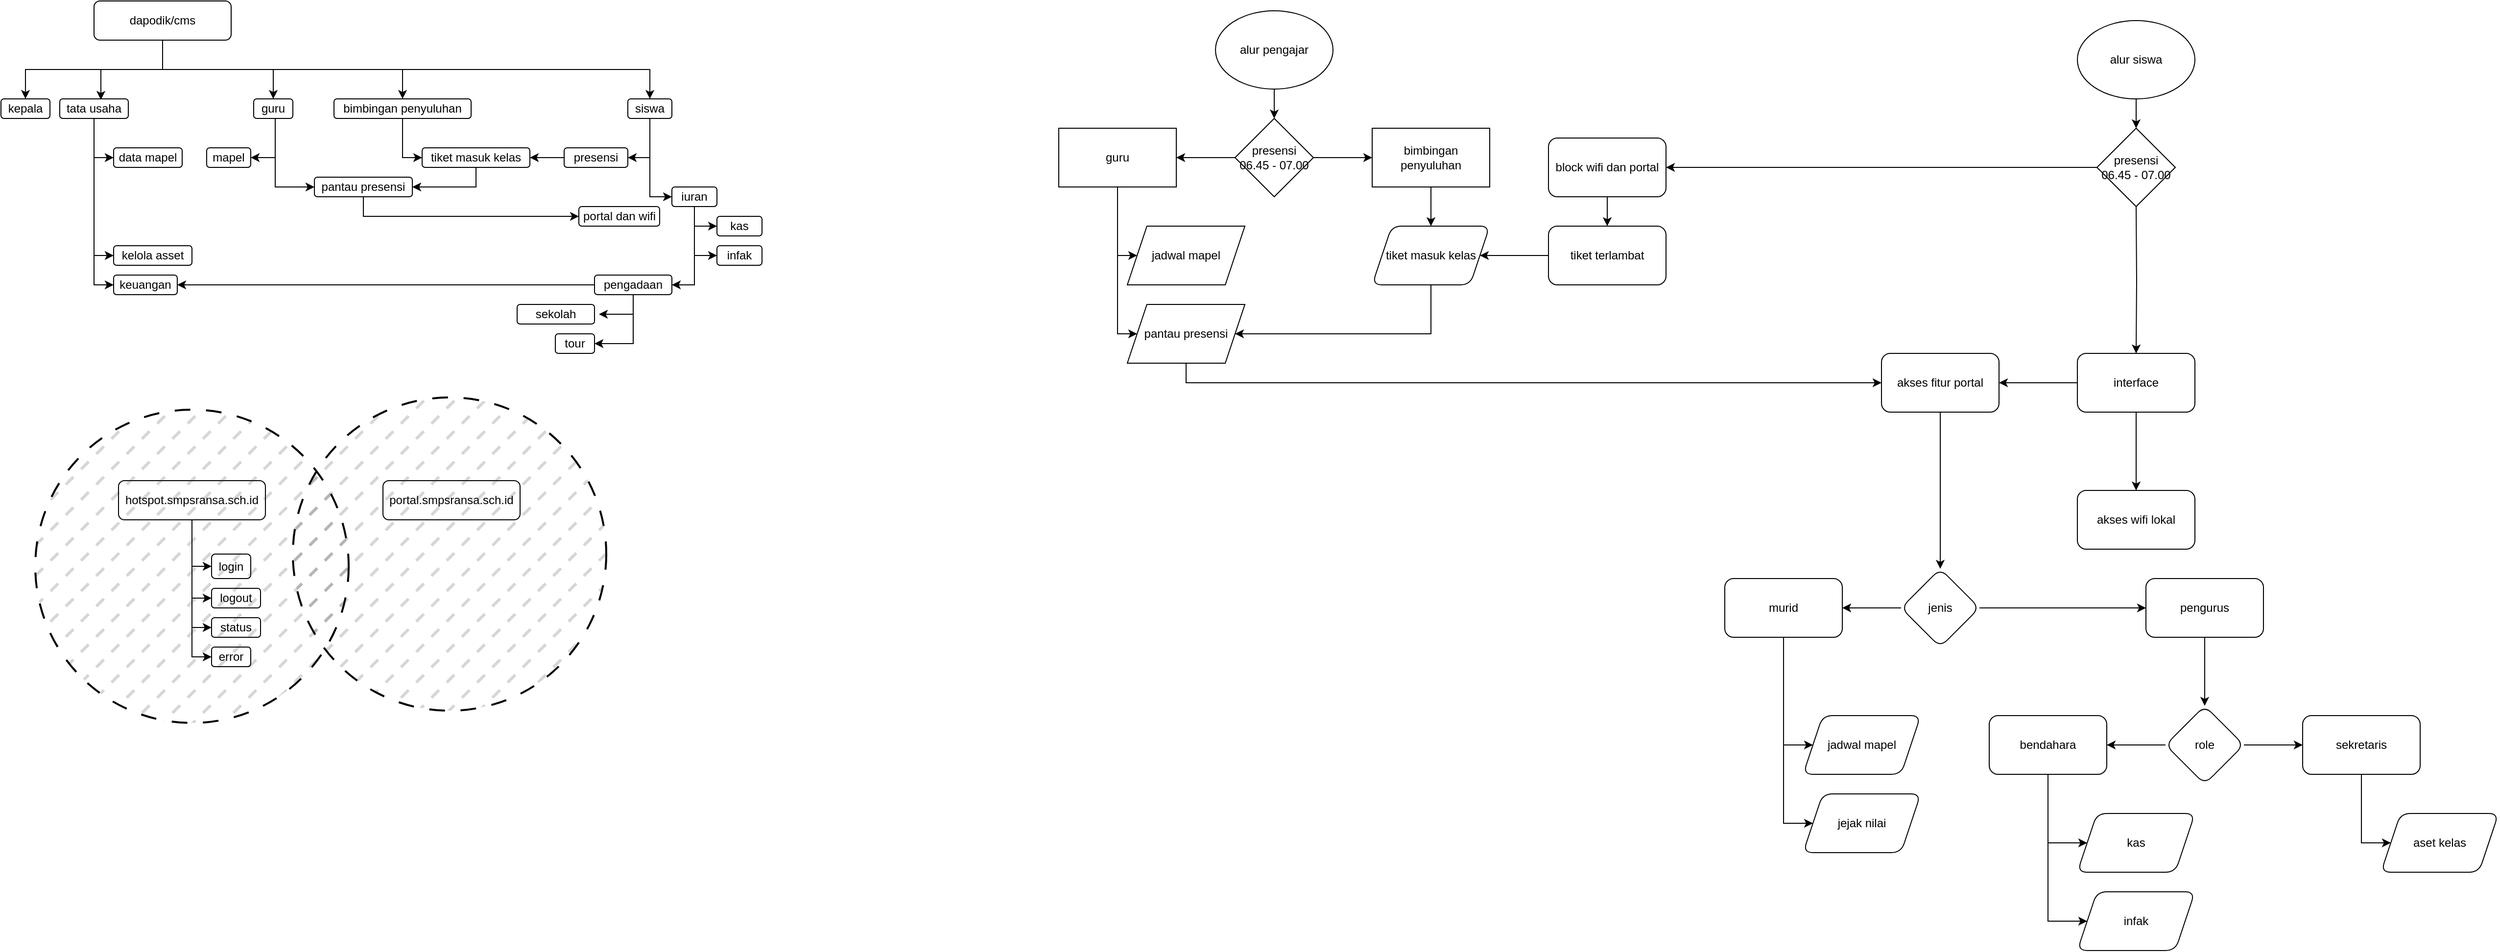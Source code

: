 <mxfile version="22.0.4" type="github">
  <diagram name="Halaman-1" id="TxN-kL1bxHS-qyeHNueX">
    <mxGraphModel dx="880" dy="504" grid="1" gridSize="10" guides="1" tooltips="1" connect="1" arrows="1" fold="1" page="1" pageScale="1" pageWidth="827" pageHeight="1169" math="0" shadow="0">
      <root>
        <mxCell id="0" />
        <mxCell id="1" parent="0" />
        <mxCell id="PeeLNKL8KS9F9H26MRFx-2" value="portal.smpsransa.sch.id" style="rounded=1;whiteSpace=wrap;html=1;" vertex="1" parent="1">
          <mxGeometry x="450" y="510" width="140" height="40" as="geometry" />
        </mxCell>
        <mxCell id="PeeLNKL8KS9F9H26MRFx-53" style="edgeStyle=orthogonalEdgeStyle;rounded=0;orthogonalLoop=1;jettySize=auto;html=1;exitX=0.5;exitY=1;exitDx=0;exitDy=0;entryX=0;entryY=0.5;entryDx=0;entryDy=0;" edge="1" parent="1" source="PeeLNKL8KS9F9H26MRFx-3" target="PeeLNKL8KS9F9H26MRFx-4">
          <mxGeometry relative="1" as="geometry" />
        </mxCell>
        <mxCell id="PeeLNKL8KS9F9H26MRFx-54" style="edgeStyle=orthogonalEdgeStyle;rounded=0;orthogonalLoop=1;jettySize=auto;html=1;exitX=0.5;exitY=1;exitDx=0;exitDy=0;entryX=0;entryY=0.5;entryDx=0;entryDy=0;" edge="1" parent="1" source="PeeLNKL8KS9F9H26MRFx-3" target="PeeLNKL8KS9F9H26MRFx-5">
          <mxGeometry relative="1" as="geometry" />
        </mxCell>
        <mxCell id="PeeLNKL8KS9F9H26MRFx-55" style="edgeStyle=orthogonalEdgeStyle;rounded=0;orthogonalLoop=1;jettySize=auto;html=1;exitX=0.5;exitY=1;exitDx=0;exitDy=0;entryX=0;entryY=0.5;entryDx=0;entryDy=0;" edge="1" parent="1" source="PeeLNKL8KS9F9H26MRFx-3" target="PeeLNKL8KS9F9H26MRFx-6">
          <mxGeometry relative="1" as="geometry" />
        </mxCell>
        <mxCell id="PeeLNKL8KS9F9H26MRFx-56" style="edgeStyle=orthogonalEdgeStyle;rounded=0;orthogonalLoop=1;jettySize=auto;html=1;exitX=0.5;exitY=1;exitDx=0;exitDy=0;entryX=0;entryY=0.5;entryDx=0;entryDy=0;" edge="1" parent="1" source="PeeLNKL8KS9F9H26MRFx-3" target="PeeLNKL8KS9F9H26MRFx-7">
          <mxGeometry relative="1" as="geometry" />
        </mxCell>
        <mxCell id="PeeLNKL8KS9F9H26MRFx-3" value="hotspot.smpsransa.sch.id" style="rounded=1;whiteSpace=wrap;html=1;" vertex="1" parent="1">
          <mxGeometry x="180" y="510" width="150" height="40" as="geometry" />
        </mxCell>
        <mxCell id="PeeLNKL8KS9F9H26MRFx-4" value="login" style="rounded=1;whiteSpace=wrap;html=1;" vertex="1" parent="1">
          <mxGeometry x="275" y="585" width="40" height="25" as="geometry" />
        </mxCell>
        <mxCell id="PeeLNKL8KS9F9H26MRFx-5" value="logout" style="rounded=1;whiteSpace=wrap;html=1;" vertex="1" parent="1">
          <mxGeometry x="275" y="620" width="50" height="20" as="geometry" />
        </mxCell>
        <mxCell id="PeeLNKL8KS9F9H26MRFx-6" value="status" style="rounded=1;whiteSpace=wrap;html=1;" vertex="1" parent="1">
          <mxGeometry x="275" y="650" width="50" height="20" as="geometry" />
        </mxCell>
        <mxCell id="PeeLNKL8KS9F9H26MRFx-7" value="error" style="rounded=1;whiteSpace=wrap;html=1;" vertex="1" parent="1">
          <mxGeometry x="275" y="680" width="40" height="20" as="geometry" />
        </mxCell>
        <mxCell id="PeeLNKL8KS9F9H26MRFx-32" style="edgeStyle=orthogonalEdgeStyle;rounded=0;orthogonalLoop=1;jettySize=auto;html=1;exitX=0.5;exitY=1;exitDx=0;exitDy=0;entryX=0.5;entryY=0;entryDx=0;entryDy=0;" edge="1" parent="1" source="PeeLNKL8KS9F9H26MRFx-8" target="PeeLNKL8KS9F9H26MRFx-10">
          <mxGeometry relative="1" as="geometry" />
        </mxCell>
        <mxCell id="PeeLNKL8KS9F9H26MRFx-36" style="edgeStyle=orthogonalEdgeStyle;rounded=0;orthogonalLoop=1;jettySize=auto;html=1;exitX=0.5;exitY=1;exitDx=0;exitDy=0;" edge="1" parent="1" source="PeeLNKL8KS9F9H26MRFx-8" target="PeeLNKL8KS9F9H26MRFx-12">
          <mxGeometry relative="1" as="geometry" />
        </mxCell>
        <mxCell id="PeeLNKL8KS9F9H26MRFx-37" style="edgeStyle=orthogonalEdgeStyle;rounded=0;orthogonalLoop=1;jettySize=auto;html=1;exitX=0.5;exitY=1;exitDx=0;exitDy=0;entryX=0.5;entryY=0;entryDx=0;entryDy=0;" edge="1" parent="1" source="PeeLNKL8KS9F9H26MRFx-8" target="PeeLNKL8KS9F9H26MRFx-13">
          <mxGeometry relative="1" as="geometry" />
        </mxCell>
        <mxCell id="PeeLNKL8KS9F9H26MRFx-38" style="edgeStyle=orthogonalEdgeStyle;rounded=0;orthogonalLoop=1;jettySize=auto;html=1;exitX=0.5;exitY=1;exitDx=0;exitDy=0;" edge="1" parent="1" source="PeeLNKL8KS9F9H26MRFx-8" target="PeeLNKL8KS9F9H26MRFx-23">
          <mxGeometry relative="1" as="geometry" />
        </mxCell>
        <mxCell id="PeeLNKL8KS9F9H26MRFx-8" value="dapodik/cms" style="rounded=1;whiteSpace=wrap;html=1;" vertex="1" parent="1">
          <mxGeometry x="155" y="20" width="140" height="40" as="geometry" />
        </mxCell>
        <mxCell id="PeeLNKL8KS9F9H26MRFx-17" value="mapel" style="rounded=1;whiteSpace=wrap;html=1;" vertex="1" parent="1">
          <mxGeometry x="270" y="170" width="45" height="20" as="geometry" />
        </mxCell>
        <mxCell id="PeeLNKL8KS9F9H26MRFx-43" style="edgeStyle=orthogonalEdgeStyle;rounded=0;orthogonalLoop=1;jettySize=auto;html=1;exitX=0.5;exitY=1;exitDx=0;exitDy=0;entryX=1;entryY=0.5;entryDx=0;entryDy=0;" edge="1" parent="1" source="PeeLNKL8KS9F9H26MRFx-23" target="PeeLNKL8KS9F9H26MRFx-25">
          <mxGeometry relative="1" as="geometry" />
        </mxCell>
        <mxCell id="PeeLNKL8KS9F9H26MRFx-45" style="edgeStyle=orthogonalEdgeStyle;rounded=0;orthogonalLoop=1;jettySize=auto;html=1;exitX=0.5;exitY=1;exitDx=0;exitDy=0;entryX=0;entryY=0.5;entryDx=0;entryDy=0;" edge="1" parent="1" source="PeeLNKL8KS9F9H26MRFx-23" target="PeeLNKL8KS9F9H26MRFx-24">
          <mxGeometry relative="1" as="geometry" />
        </mxCell>
        <mxCell id="PeeLNKL8KS9F9H26MRFx-23" value="siswa" style="rounded=1;whiteSpace=wrap;html=1;" vertex="1" parent="1">
          <mxGeometry x="700" y="120" width="45" height="20" as="geometry" />
        </mxCell>
        <mxCell id="PeeLNKL8KS9F9H26MRFx-164" style="edgeStyle=orthogonalEdgeStyle;rounded=0;orthogonalLoop=1;jettySize=auto;html=1;exitX=0.5;exitY=1;exitDx=0;exitDy=0;entryX=0;entryY=0.5;entryDx=0;entryDy=0;" edge="1" parent="1" source="PeeLNKL8KS9F9H26MRFx-24" target="PeeLNKL8KS9F9H26MRFx-150">
          <mxGeometry relative="1" as="geometry">
            <Array as="points">
              <mxPoint x="768" y="250" />
            </Array>
          </mxGeometry>
        </mxCell>
        <mxCell id="PeeLNKL8KS9F9H26MRFx-165" style="edgeStyle=orthogonalEdgeStyle;rounded=0;orthogonalLoop=1;jettySize=auto;html=1;exitX=0.5;exitY=1;exitDx=0;exitDy=0;entryX=0;entryY=0.5;entryDx=0;entryDy=0;" edge="1" parent="1" source="PeeLNKL8KS9F9H26MRFx-24" target="PeeLNKL8KS9F9H26MRFx-151">
          <mxGeometry relative="1" as="geometry" />
        </mxCell>
        <mxCell id="PeeLNKL8KS9F9H26MRFx-180" style="edgeStyle=orthogonalEdgeStyle;rounded=0;orthogonalLoop=1;jettySize=auto;html=1;exitX=0.5;exitY=1;exitDx=0;exitDy=0;entryX=1;entryY=0.5;entryDx=0;entryDy=0;" edge="1" parent="1" source="PeeLNKL8KS9F9H26MRFx-24" target="PeeLNKL8KS9F9H26MRFx-152">
          <mxGeometry relative="1" as="geometry" />
        </mxCell>
        <mxCell id="PeeLNKL8KS9F9H26MRFx-24" value="iuran" style="rounded=1;whiteSpace=wrap;html=1;" vertex="1" parent="1">
          <mxGeometry x="745" y="210" width="46" height="20" as="geometry" />
        </mxCell>
        <mxCell id="PeeLNKL8KS9F9H26MRFx-167" value="" style="edgeStyle=orthogonalEdgeStyle;rounded=0;orthogonalLoop=1;jettySize=auto;html=1;" edge="1" parent="1" source="PeeLNKL8KS9F9H26MRFx-25" target="PeeLNKL8KS9F9H26MRFx-30">
          <mxGeometry relative="1" as="geometry" />
        </mxCell>
        <mxCell id="PeeLNKL8KS9F9H26MRFx-25" value="presensi" style="rounded=1;whiteSpace=wrap;html=1;" vertex="1" parent="1">
          <mxGeometry x="635" y="170" width="65" height="20" as="geometry" />
        </mxCell>
        <mxCell id="PeeLNKL8KS9F9H26MRFx-28" value="kelola asset" style="rounded=1;whiteSpace=wrap;html=1;" vertex="1" parent="1">
          <mxGeometry x="175" y="270" width="80" height="20" as="geometry" />
        </mxCell>
        <mxCell id="PeeLNKL8KS9F9H26MRFx-29" value="data mapel" style="rounded=1;whiteSpace=wrap;html=1;" vertex="1" parent="1">
          <mxGeometry x="175" y="170" width="70" height="20" as="geometry" />
        </mxCell>
        <mxCell id="PeeLNKL8KS9F9H26MRFx-176" style="edgeStyle=orthogonalEdgeStyle;rounded=0;orthogonalLoop=1;jettySize=auto;html=1;exitX=0.5;exitY=1;exitDx=0;exitDy=0;entryX=1;entryY=0.5;entryDx=0;entryDy=0;" edge="1" parent="1" source="PeeLNKL8KS9F9H26MRFx-30" target="PeeLNKL8KS9F9H26MRFx-149">
          <mxGeometry relative="1" as="geometry" />
        </mxCell>
        <mxCell id="PeeLNKL8KS9F9H26MRFx-30" value="tiket masuk kelas" style="rounded=1;whiteSpace=wrap;html=1;" vertex="1" parent="1">
          <mxGeometry x="490" y="170" width="110" height="20" as="geometry" />
        </mxCell>
        <mxCell id="PeeLNKL8KS9F9H26MRFx-34" style="edgeStyle=orthogonalEdgeStyle;rounded=0;orthogonalLoop=1;jettySize=auto;html=1;exitX=0.5;exitY=1;exitDx=0;exitDy=0;entryX=0.6;entryY=0.05;entryDx=0;entryDy=0;entryPerimeter=0;" edge="1" parent="1" source="PeeLNKL8KS9F9H26MRFx-8" target="PeeLNKL8KS9F9H26MRFx-11">
          <mxGeometry relative="1" as="geometry" />
        </mxCell>
        <mxCell id="PeeLNKL8KS9F9H26MRFx-46" style="edgeStyle=orthogonalEdgeStyle;rounded=0;orthogonalLoop=1;jettySize=auto;html=1;exitX=0.5;exitY=1;exitDx=0;exitDy=0;entryX=1;entryY=0.5;entryDx=0;entryDy=0;" edge="1" parent="1" target="PeeLNKL8KS9F9H26MRFx-17">
          <mxGeometry relative="1" as="geometry">
            <mxPoint x="325" y="140" as="sourcePoint" />
            <Array as="points">
              <mxPoint x="340" y="140" />
              <mxPoint x="340" y="180" />
            </Array>
          </mxGeometry>
        </mxCell>
        <mxCell id="PeeLNKL8KS9F9H26MRFx-48" style="edgeStyle=orthogonalEdgeStyle;rounded=0;orthogonalLoop=1;jettySize=auto;html=1;exitX=0.5;exitY=1;exitDx=0;exitDy=0;entryX=0;entryY=0.5;entryDx=0;entryDy=0;" edge="1" parent="1" source="PeeLNKL8KS9F9H26MRFx-12" target="PeeLNKL8KS9F9H26MRFx-30">
          <mxGeometry relative="1" as="geometry" />
        </mxCell>
        <mxCell id="PeeLNKL8KS9F9H26MRFx-50" style="edgeStyle=orthogonalEdgeStyle;rounded=0;orthogonalLoop=1;jettySize=auto;html=1;exitX=0.5;exitY=1;exitDx=0;exitDy=0;entryX=0;entryY=0.5;entryDx=0;entryDy=0;" edge="1" parent="1" source="PeeLNKL8KS9F9H26MRFx-11" target="PeeLNKL8KS9F9H26MRFx-28">
          <mxGeometry relative="1" as="geometry" />
        </mxCell>
        <mxCell id="PeeLNKL8KS9F9H26MRFx-51" style="edgeStyle=orthogonalEdgeStyle;rounded=0;orthogonalLoop=1;jettySize=auto;html=1;exitX=0.5;exitY=1;exitDx=0;exitDy=0;entryX=0;entryY=0.5;entryDx=0;entryDy=0;" edge="1" parent="1" source="PeeLNKL8KS9F9H26MRFx-11" target="PeeLNKL8KS9F9H26MRFx-29">
          <mxGeometry relative="1" as="geometry" />
        </mxCell>
        <mxCell id="PeeLNKL8KS9F9H26MRFx-57" value="" style="ellipse;whiteSpace=wrap;html=1;fillStyle=dashed;fillColor=#333333;strokeColor=default;dashed=1;dashPattern=8 8;gradientColor=none;shadow=0;strokeWidth=2;fillOpacity=20;" vertex="1" parent="1">
          <mxGeometry x="95" y="437.5" width="320" height="320" as="geometry" />
        </mxCell>
        <mxCell id="PeeLNKL8KS9F9H26MRFx-58" value="" style="ellipse;whiteSpace=wrap;html=1;fillStyle=dashed;fillColor=#333333;strokeColor=default;dashed=1;dashPattern=8 8;gradientColor=none;shadow=0;strokeWidth=2;fillOpacity=20;" vertex="1" parent="1">
          <mxGeometry x="358" y="425" width="320" height="320" as="geometry" />
        </mxCell>
        <mxCell id="PeeLNKL8KS9F9H26MRFx-91" value="" style="edgeStyle=orthogonalEdgeStyle;rounded=0;orthogonalLoop=1;jettySize=auto;html=1;" edge="1" parent="1" source="PeeLNKL8KS9F9H26MRFx-60" target="PeeLNKL8KS9F9H26MRFx-90">
          <mxGeometry relative="1" as="geometry" />
        </mxCell>
        <mxCell id="PeeLNKL8KS9F9H26MRFx-60" value="alur siswa" style="ellipse;whiteSpace=wrap;html=1;" vertex="1" parent="1">
          <mxGeometry x="2180" y="40" width="120" height="80" as="geometry" />
        </mxCell>
        <mxCell id="PeeLNKL8KS9F9H26MRFx-69" style="edgeStyle=orthogonalEdgeStyle;rounded=0;orthogonalLoop=1;jettySize=auto;html=1;exitX=0;exitY=0.5;exitDx=0;exitDy=0;entryX=1;entryY=0.5;entryDx=0;entryDy=0;" edge="1" parent="1" source="PeeLNKL8KS9F9H26MRFx-90" target="PeeLNKL8KS9F9H26MRFx-65">
          <mxGeometry relative="1" as="geometry">
            <mxPoint x="1870" y="190" as="sourcePoint" />
            <mxPoint x="1830" y="190" as="targetPoint" />
          </mxGeometry>
        </mxCell>
        <mxCell id="PeeLNKL8KS9F9H26MRFx-71" value="" style="edgeStyle=orthogonalEdgeStyle;rounded=0;orthogonalLoop=1;jettySize=auto;html=1;exitX=0.5;exitY=1;exitDx=0;exitDy=0;" edge="1" parent="1" target="PeeLNKL8KS9F9H26MRFx-70">
          <mxGeometry relative="1" as="geometry">
            <mxPoint x="2240" y="230" as="sourcePoint" />
          </mxGeometry>
        </mxCell>
        <mxCell id="PeeLNKL8KS9F9H26MRFx-68" value="" style="edgeStyle=orthogonalEdgeStyle;rounded=0;orthogonalLoop=1;jettySize=auto;html=1;" edge="1" parent="1" source="PeeLNKL8KS9F9H26MRFx-65" target="PeeLNKL8KS9F9H26MRFx-67">
          <mxGeometry relative="1" as="geometry" />
        </mxCell>
        <mxCell id="PeeLNKL8KS9F9H26MRFx-65" value="block wifi dan portal" style="whiteSpace=wrap;html=1;rounded=1;" vertex="1" parent="1">
          <mxGeometry x="1640" y="160" width="120" height="60" as="geometry" />
        </mxCell>
        <mxCell id="PeeLNKL8KS9F9H26MRFx-138" style="edgeStyle=orthogonalEdgeStyle;rounded=0;orthogonalLoop=1;jettySize=auto;html=1;exitX=0;exitY=0.5;exitDx=0;exitDy=0;entryX=1;entryY=0.5;entryDx=0;entryDy=0;" edge="1" parent="1" source="PeeLNKL8KS9F9H26MRFx-67" target="PeeLNKL8KS9F9H26MRFx-86">
          <mxGeometry relative="1" as="geometry" />
        </mxCell>
        <mxCell id="PeeLNKL8KS9F9H26MRFx-67" value="tiket terlambat" style="whiteSpace=wrap;html=1;rounded=1;" vertex="1" parent="1">
          <mxGeometry x="1640" y="250" width="120" height="60" as="geometry" />
        </mxCell>
        <mxCell id="PeeLNKL8KS9F9H26MRFx-73" value="" style="edgeStyle=orthogonalEdgeStyle;rounded=0;orthogonalLoop=1;jettySize=auto;html=1;" edge="1" parent="1" source="PeeLNKL8KS9F9H26MRFx-70" target="PeeLNKL8KS9F9H26MRFx-72">
          <mxGeometry relative="1" as="geometry" />
        </mxCell>
        <mxCell id="PeeLNKL8KS9F9H26MRFx-139" value="" style="edgeStyle=orthogonalEdgeStyle;rounded=0;orthogonalLoop=1;jettySize=auto;html=1;" edge="1" parent="1" source="PeeLNKL8KS9F9H26MRFx-70" target="PeeLNKL8KS9F9H26MRFx-74">
          <mxGeometry relative="1" as="geometry" />
        </mxCell>
        <mxCell id="PeeLNKL8KS9F9H26MRFx-70" value="interface" style="whiteSpace=wrap;html=1;rounded=1;" vertex="1" parent="1">
          <mxGeometry x="2180" y="380" width="120" height="60" as="geometry" />
        </mxCell>
        <mxCell id="PeeLNKL8KS9F9H26MRFx-72" value="akses wifi lokal" style="whiteSpace=wrap;html=1;rounded=1;" vertex="1" parent="1">
          <mxGeometry x="2180" y="520" width="120" height="60" as="geometry" />
        </mxCell>
        <mxCell id="PeeLNKL8KS9F9H26MRFx-99" value="" style="edgeStyle=orthogonalEdgeStyle;rounded=0;orthogonalLoop=1;jettySize=auto;html=1;" edge="1" parent="1" source="PeeLNKL8KS9F9H26MRFx-74" target="PeeLNKL8KS9F9H26MRFx-98">
          <mxGeometry relative="1" as="geometry" />
        </mxCell>
        <mxCell id="PeeLNKL8KS9F9H26MRFx-74" value="akses fitur portal" style="whiteSpace=wrap;html=1;rounded=1;" vertex="1" parent="1">
          <mxGeometry x="1980" y="380" width="120" height="60" as="geometry" />
        </mxCell>
        <mxCell id="PeeLNKL8KS9F9H26MRFx-79" style="edgeStyle=orthogonalEdgeStyle;rounded=0;orthogonalLoop=1;jettySize=auto;html=1;exitX=0.5;exitY=1;exitDx=0;exitDy=0;entryX=0.5;entryY=0;entryDx=0;entryDy=0;" edge="1" parent="1" source="PeeLNKL8KS9F9H26MRFx-77" target="PeeLNKL8KS9F9H26MRFx-78">
          <mxGeometry relative="1" as="geometry" />
        </mxCell>
        <mxCell id="PeeLNKL8KS9F9H26MRFx-77" value="alur pengajar" style="ellipse;whiteSpace=wrap;html=1;" vertex="1" parent="1">
          <mxGeometry x="1300" y="30" width="120" height="80" as="geometry" />
        </mxCell>
        <mxCell id="PeeLNKL8KS9F9H26MRFx-81" value="" style="edgeStyle=orthogonalEdgeStyle;rounded=0;orthogonalLoop=1;jettySize=auto;html=1;" edge="1" parent="1" source="PeeLNKL8KS9F9H26MRFx-78" target="PeeLNKL8KS9F9H26MRFx-80">
          <mxGeometry relative="1" as="geometry" />
        </mxCell>
        <mxCell id="PeeLNKL8KS9F9H26MRFx-83" value="" style="edgeStyle=orthogonalEdgeStyle;rounded=0;orthogonalLoop=1;jettySize=auto;html=1;" edge="1" parent="1" source="PeeLNKL8KS9F9H26MRFx-78" target="PeeLNKL8KS9F9H26MRFx-82">
          <mxGeometry relative="1" as="geometry" />
        </mxCell>
        <mxCell id="PeeLNKL8KS9F9H26MRFx-78" value="presensi 06.45 - 07.00" style="rhombus;whiteSpace=wrap;html=1;" vertex="1" parent="1">
          <mxGeometry x="1320" y="140" width="80" height="80" as="geometry" />
        </mxCell>
        <mxCell id="PeeLNKL8KS9F9H26MRFx-143" value="" style="edgeStyle=orthogonalEdgeStyle;rounded=0;orthogonalLoop=1;jettySize=auto;html=1;entryX=0;entryY=0.5;entryDx=0;entryDy=0;" edge="1" parent="1" source="PeeLNKL8KS9F9H26MRFx-80" target="PeeLNKL8KS9F9H26MRFx-142">
          <mxGeometry relative="1" as="geometry">
            <Array as="points">
              <mxPoint x="1200" y="280" />
            </Array>
          </mxGeometry>
        </mxCell>
        <mxCell id="PeeLNKL8KS9F9H26MRFx-145" style="edgeStyle=orthogonalEdgeStyle;rounded=0;orthogonalLoop=1;jettySize=auto;html=1;exitX=0.5;exitY=1;exitDx=0;exitDy=0;entryX=0;entryY=0.5;entryDx=0;entryDy=0;" edge="1" parent="1" source="PeeLNKL8KS9F9H26MRFx-80" target="PeeLNKL8KS9F9H26MRFx-144">
          <mxGeometry relative="1" as="geometry">
            <Array as="points">
              <mxPoint x="1200" y="360" />
            </Array>
          </mxGeometry>
        </mxCell>
        <mxCell id="PeeLNKL8KS9F9H26MRFx-80" value="guru" style="whiteSpace=wrap;html=1;" vertex="1" parent="1">
          <mxGeometry x="1140" y="150" width="120" height="60" as="geometry" />
        </mxCell>
        <mxCell id="PeeLNKL8KS9F9H26MRFx-87" value="" style="edgeStyle=orthogonalEdgeStyle;rounded=0;orthogonalLoop=1;jettySize=auto;html=1;" edge="1" parent="1" source="PeeLNKL8KS9F9H26MRFx-82" target="PeeLNKL8KS9F9H26MRFx-86">
          <mxGeometry relative="1" as="geometry" />
        </mxCell>
        <mxCell id="PeeLNKL8KS9F9H26MRFx-82" value="bimbingan penyuluhan" style="whiteSpace=wrap;html=1;" vertex="1" parent="1">
          <mxGeometry x="1460" y="150" width="120" height="60" as="geometry" />
        </mxCell>
        <mxCell id="PeeLNKL8KS9F9H26MRFx-147" style="edgeStyle=orthogonalEdgeStyle;rounded=0;orthogonalLoop=1;jettySize=auto;html=1;exitX=0.5;exitY=1;exitDx=0;exitDy=0;entryX=1;entryY=0.5;entryDx=0;entryDy=0;" edge="1" parent="1" source="PeeLNKL8KS9F9H26MRFx-86" target="PeeLNKL8KS9F9H26MRFx-144">
          <mxGeometry relative="1" as="geometry">
            <Array as="points">
              <mxPoint x="1520" y="360" />
            </Array>
          </mxGeometry>
        </mxCell>
        <mxCell id="PeeLNKL8KS9F9H26MRFx-86" value="tiket masuk kelas" style="shape=parallelogram;perimeter=parallelogramPerimeter;whiteSpace=wrap;html=1;fixedSize=1;rounded=1;" vertex="1" parent="1">
          <mxGeometry x="1460" y="250" width="120" height="60" as="geometry" />
        </mxCell>
        <mxCell id="PeeLNKL8KS9F9H26MRFx-90" value="presensi 06.45 - 07.00" style="rhombus;whiteSpace=wrap;html=1;" vertex="1" parent="1">
          <mxGeometry x="2200" y="150" width="80" height="80" as="geometry" />
        </mxCell>
        <mxCell id="PeeLNKL8KS9F9H26MRFx-103" value="" style="edgeStyle=orthogonalEdgeStyle;rounded=0;orthogonalLoop=1;jettySize=auto;html=1;" edge="1" parent="1" source="PeeLNKL8KS9F9H26MRFx-98" target="PeeLNKL8KS9F9H26MRFx-102">
          <mxGeometry relative="1" as="geometry" />
        </mxCell>
        <mxCell id="PeeLNKL8KS9F9H26MRFx-106" value="" style="edgeStyle=orthogonalEdgeStyle;rounded=0;orthogonalLoop=1;jettySize=auto;html=1;" edge="1" parent="1" source="PeeLNKL8KS9F9H26MRFx-98" target="PeeLNKL8KS9F9H26MRFx-105">
          <mxGeometry relative="1" as="geometry" />
        </mxCell>
        <mxCell id="PeeLNKL8KS9F9H26MRFx-98" value="jenis" style="rhombus;whiteSpace=wrap;html=1;rounded=1;" vertex="1" parent="1">
          <mxGeometry x="2000" y="600" width="80" height="80" as="geometry" />
        </mxCell>
        <mxCell id="PeeLNKL8KS9F9H26MRFx-108" value="" style="edgeStyle=orthogonalEdgeStyle;rounded=0;orthogonalLoop=1;jettySize=auto;html=1;" edge="1" parent="1" source="PeeLNKL8KS9F9H26MRFx-102" target="PeeLNKL8KS9F9H26MRFx-107">
          <mxGeometry relative="1" as="geometry" />
        </mxCell>
        <mxCell id="PeeLNKL8KS9F9H26MRFx-102" value="pengurus" style="whiteSpace=wrap;html=1;rounded=1;" vertex="1" parent="1">
          <mxGeometry x="2250" y="610" width="120" height="60" as="geometry" />
        </mxCell>
        <mxCell id="PeeLNKL8KS9F9H26MRFx-130" value="" style="edgeStyle=orthogonalEdgeStyle;rounded=0;orthogonalLoop=1;jettySize=auto;html=1;entryX=0;entryY=0.5;entryDx=0;entryDy=0;" edge="1" parent="1" source="PeeLNKL8KS9F9H26MRFx-105" target="PeeLNKL8KS9F9H26MRFx-129">
          <mxGeometry relative="1" as="geometry">
            <Array as="points">
              <mxPoint x="1880" y="780" />
            </Array>
          </mxGeometry>
        </mxCell>
        <mxCell id="PeeLNKL8KS9F9H26MRFx-133" style="edgeStyle=orthogonalEdgeStyle;rounded=0;orthogonalLoop=1;jettySize=auto;html=1;exitX=0.5;exitY=1;exitDx=0;exitDy=0;entryX=0;entryY=0.5;entryDx=0;entryDy=0;" edge="1" parent="1" source="PeeLNKL8KS9F9H26MRFx-105" target="PeeLNKL8KS9F9H26MRFx-132">
          <mxGeometry relative="1" as="geometry">
            <Array as="points">
              <mxPoint x="1880" y="860" />
            </Array>
          </mxGeometry>
        </mxCell>
        <mxCell id="PeeLNKL8KS9F9H26MRFx-105" value="murid" style="whiteSpace=wrap;html=1;rounded=1;" vertex="1" parent="1">
          <mxGeometry x="1820" y="610" width="120" height="60" as="geometry" />
        </mxCell>
        <mxCell id="PeeLNKL8KS9F9H26MRFx-110" value="" style="edgeStyle=orthogonalEdgeStyle;rounded=0;orthogonalLoop=1;jettySize=auto;html=1;" edge="1" parent="1" source="PeeLNKL8KS9F9H26MRFx-107" target="PeeLNKL8KS9F9H26MRFx-109">
          <mxGeometry relative="1" as="geometry" />
        </mxCell>
        <mxCell id="PeeLNKL8KS9F9H26MRFx-112" value="" style="edgeStyle=orthogonalEdgeStyle;rounded=0;orthogonalLoop=1;jettySize=auto;html=1;" edge="1" parent="1" source="PeeLNKL8KS9F9H26MRFx-107" target="PeeLNKL8KS9F9H26MRFx-111">
          <mxGeometry relative="1" as="geometry" />
        </mxCell>
        <mxCell id="PeeLNKL8KS9F9H26MRFx-107" value="role" style="rhombus;whiteSpace=wrap;html=1;rounded=1;" vertex="1" parent="1">
          <mxGeometry x="2270" y="740" width="80" height="80" as="geometry" />
        </mxCell>
        <mxCell id="PeeLNKL8KS9F9H26MRFx-124" style="edgeStyle=orthogonalEdgeStyle;rounded=0;orthogonalLoop=1;jettySize=auto;html=1;exitX=0.5;exitY=1;exitDx=0;exitDy=0;entryX=0;entryY=0.5;entryDx=0;entryDy=0;" edge="1" parent="1" source="PeeLNKL8KS9F9H26MRFx-109" target="PeeLNKL8KS9F9H26MRFx-121">
          <mxGeometry relative="1" as="geometry">
            <Array as="points">
              <mxPoint x="2150" y="880" />
            </Array>
          </mxGeometry>
        </mxCell>
        <mxCell id="PeeLNKL8KS9F9H26MRFx-125" style="edgeStyle=orthogonalEdgeStyle;rounded=0;orthogonalLoop=1;jettySize=auto;html=1;exitX=0.5;exitY=1;exitDx=0;exitDy=0;entryX=0;entryY=0.5;entryDx=0;entryDy=0;" edge="1" parent="1" source="PeeLNKL8KS9F9H26MRFx-109" target="PeeLNKL8KS9F9H26MRFx-123">
          <mxGeometry relative="1" as="geometry">
            <Array as="points">
              <mxPoint x="2150" y="960" />
            </Array>
          </mxGeometry>
        </mxCell>
        <mxCell id="PeeLNKL8KS9F9H26MRFx-109" value="bendahara" style="whiteSpace=wrap;html=1;rounded=1;" vertex="1" parent="1">
          <mxGeometry x="2090" y="750" width="120" height="60" as="geometry" />
        </mxCell>
        <mxCell id="PeeLNKL8KS9F9H26MRFx-128" value="" style="edgeStyle=orthogonalEdgeStyle;rounded=0;orthogonalLoop=1;jettySize=auto;html=1;" edge="1" parent="1" source="PeeLNKL8KS9F9H26MRFx-111" target="PeeLNKL8KS9F9H26MRFx-127">
          <mxGeometry relative="1" as="geometry">
            <Array as="points">
              <mxPoint x="2470" y="880" />
            </Array>
          </mxGeometry>
        </mxCell>
        <mxCell id="PeeLNKL8KS9F9H26MRFx-111" value="sekretaris" style="whiteSpace=wrap;html=1;rounded=1;" vertex="1" parent="1">
          <mxGeometry x="2410" y="750" width="120" height="60" as="geometry" />
        </mxCell>
        <mxCell id="PeeLNKL8KS9F9H26MRFx-121" value="kas" style="shape=parallelogram;perimeter=parallelogramPerimeter;whiteSpace=wrap;html=1;fixedSize=1;rounded=1;" vertex="1" parent="1">
          <mxGeometry x="2180" y="850" width="120" height="60" as="geometry" />
        </mxCell>
        <mxCell id="PeeLNKL8KS9F9H26MRFx-123" value="infak" style="shape=parallelogram;perimeter=parallelogramPerimeter;whiteSpace=wrap;html=1;fixedSize=1;rounded=1;" vertex="1" parent="1">
          <mxGeometry x="2180" y="930" width="120" height="60" as="geometry" />
        </mxCell>
        <mxCell id="PeeLNKL8KS9F9H26MRFx-127" value="aset kelas" style="shape=parallelogram;perimeter=parallelogramPerimeter;whiteSpace=wrap;html=1;fixedSize=1;rounded=1;" vertex="1" parent="1">
          <mxGeometry x="2490" y="850" width="120" height="60" as="geometry" />
        </mxCell>
        <mxCell id="PeeLNKL8KS9F9H26MRFx-129" value="jadwal mapel" style="shape=parallelogram;perimeter=parallelogramPerimeter;whiteSpace=wrap;html=1;fixedSize=1;rounded=1;" vertex="1" parent="1">
          <mxGeometry x="1900" y="750" width="120" height="60" as="geometry" />
        </mxCell>
        <mxCell id="PeeLNKL8KS9F9H26MRFx-132" value="jejak nilai" style="shape=parallelogram;perimeter=parallelogramPerimeter;whiteSpace=wrap;html=1;fixedSize=1;rounded=1;" vertex="1" parent="1">
          <mxGeometry x="1900" y="830" width="120" height="60" as="geometry" />
        </mxCell>
        <mxCell id="PeeLNKL8KS9F9H26MRFx-142" value="jadwal mapel" style="shape=parallelogram;perimeter=parallelogramPerimeter;whiteSpace=wrap;html=1;fixedSize=1;" vertex="1" parent="1">
          <mxGeometry x="1210" y="250" width="120" height="60" as="geometry" />
        </mxCell>
        <mxCell id="PeeLNKL8KS9F9H26MRFx-148" style="edgeStyle=orthogonalEdgeStyle;rounded=0;orthogonalLoop=1;jettySize=auto;html=1;exitX=0.5;exitY=1;exitDx=0;exitDy=0;entryX=0;entryY=0.5;entryDx=0;entryDy=0;" edge="1" parent="1" source="PeeLNKL8KS9F9H26MRFx-144" target="PeeLNKL8KS9F9H26MRFx-74">
          <mxGeometry relative="1" as="geometry">
            <Array as="points">
              <mxPoint x="1270" y="410" />
            </Array>
          </mxGeometry>
        </mxCell>
        <mxCell id="PeeLNKL8KS9F9H26MRFx-144" value="pantau presensi" style="shape=parallelogram;perimeter=parallelogramPerimeter;whiteSpace=wrap;html=1;fixedSize=1;" vertex="1" parent="1">
          <mxGeometry x="1210" y="330" width="120" height="60" as="geometry" />
        </mxCell>
        <mxCell id="PeeLNKL8KS9F9H26MRFx-177" style="edgeStyle=orthogonalEdgeStyle;rounded=0;orthogonalLoop=1;jettySize=auto;html=1;exitX=0.5;exitY=1;exitDx=0;exitDy=0;entryX=0;entryY=0.5;entryDx=0;entryDy=0;" edge="1" parent="1" source="PeeLNKL8KS9F9H26MRFx-149" target="PeeLNKL8KS9F9H26MRFx-169">
          <mxGeometry relative="1" as="geometry" />
        </mxCell>
        <mxCell id="PeeLNKL8KS9F9H26MRFx-149" value="pantau presensi" style="rounded=1;whiteSpace=wrap;html=1;" vertex="1" parent="1">
          <mxGeometry x="380" y="200" width="100" height="20" as="geometry" />
        </mxCell>
        <mxCell id="PeeLNKL8KS9F9H26MRFx-150" value="kas" style="rounded=1;whiteSpace=wrap;html=1;" vertex="1" parent="1">
          <mxGeometry x="791" y="240" width="46" height="20" as="geometry" />
        </mxCell>
        <mxCell id="PeeLNKL8KS9F9H26MRFx-151" value="infak" style="rounded=1;whiteSpace=wrap;html=1;" vertex="1" parent="1">
          <mxGeometry x="791" y="270" width="46" height="20" as="geometry" />
        </mxCell>
        <mxCell id="PeeLNKL8KS9F9H26MRFx-160" style="edgeStyle=orthogonalEdgeStyle;rounded=0;orthogonalLoop=1;jettySize=auto;html=1;exitX=0;exitY=0.5;exitDx=0;exitDy=0;entryX=1;entryY=0.5;entryDx=0;entryDy=0;" edge="1" parent="1" source="PeeLNKL8KS9F9H26MRFx-152" target="PeeLNKL8KS9F9H26MRFx-157">
          <mxGeometry relative="1" as="geometry" />
        </mxCell>
        <mxCell id="PeeLNKL8KS9F9H26MRFx-181" style="edgeStyle=orthogonalEdgeStyle;rounded=0;orthogonalLoop=1;jettySize=auto;html=1;exitX=0.5;exitY=1;exitDx=0;exitDy=0;" edge="1" parent="1" source="PeeLNKL8KS9F9H26MRFx-152">
          <mxGeometry relative="1" as="geometry">
            <mxPoint x="670" y="340" as="targetPoint" />
          </mxGeometry>
        </mxCell>
        <mxCell id="PeeLNKL8KS9F9H26MRFx-182" style="edgeStyle=orthogonalEdgeStyle;rounded=0;orthogonalLoop=1;jettySize=auto;html=1;exitX=0.5;exitY=1;exitDx=0;exitDy=0;entryX=1;entryY=0.5;entryDx=0;entryDy=0;" edge="1" parent="1" source="PeeLNKL8KS9F9H26MRFx-152" target="PeeLNKL8KS9F9H26MRFx-156">
          <mxGeometry relative="1" as="geometry" />
        </mxCell>
        <mxCell id="PeeLNKL8KS9F9H26MRFx-152" value="pengadaan" style="rounded=1;whiteSpace=wrap;html=1;" vertex="1" parent="1">
          <mxGeometry x="666" y="300" width="79" height="20" as="geometry" />
        </mxCell>
        <mxCell id="PeeLNKL8KS9F9H26MRFx-155" value="sekolah" style="rounded=1;whiteSpace=wrap;html=1;" vertex="1" parent="1">
          <mxGeometry x="587" y="330" width="79" height="20" as="geometry" />
        </mxCell>
        <mxCell id="PeeLNKL8KS9F9H26MRFx-156" value="tour" style="rounded=1;whiteSpace=wrap;html=1;" vertex="1" parent="1">
          <mxGeometry x="626" y="360" width="40" height="20" as="geometry" />
        </mxCell>
        <mxCell id="PeeLNKL8KS9F9H26MRFx-157" value="keuangan" style="rounded=1;whiteSpace=wrap;html=1;" vertex="1" parent="1">
          <mxGeometry x="175" y="300" width="65" height="20" as="geometry" />
        </mxCell>
        <mxCell id="PeeLNKL8KS9F9H26MRFx-158" style="edgeStyle=orthogonalEdgeStyle;rounded=0;orthogonalLoop=1;jettySize=auto;html=1;exitX=0.5;exitY=1;exitDx=0;exitDy=0;entryX=0;entryY=0.5;entryDx=0;entryDy=0;" edge="1" parent="1" source="PeeLNKL8KS9F9H26MRFx-11" target="PeeLNKL8KS9F9H26MRFx-157">
          <mxGeometry relative="1" as="geometry" />
        </mxCell>
        <mxCell id="PeeLNKL8KS9F9H26MRFx-166" style="edgeStyle=orthogonalEdgeStyle;rounded=0;orthogonalLoop=1;jettySize=auto;html=1;exitX=0.5;exitY=1;exitDx=0;exitDy=0;entryX=0;entryY=0.5;entryDx=0;entryDy=0;" edge="1" parent="1" target="PeeLNKL8KS9F9H26MRFx-149">
          <mxGeometry relative="1" as="geometry">
            <mxPoint x="325" y="140" as="sourcePoint" />
            <Array as="points">
              <mxPoint x="340" y="140" />
              <mxPoint x="340" y="210" />
            </Array>
          </mxGeometry>
        </mxCell>
        <mxCell id="PeeLNKL8KS9F9H26MRFx-10" value="kepala" style="rounded=1;whiteSpace=wrap;html=1;container=0;" vertex="1" parent="1">
          <mxGeometry x="60" y="120" width="50" height="20" as="geometry" />
        </mxCell>
        <mxCell id="PeeLNKL8KS9F9H26MRFx-11" value="tata usaha" style="rounded=1;whiteSpace=wrap;html=1;container=0;" vertex="1" parent="1">
          <mxGeometry x="120" y="120" width="70" height="20" as="geometry" />
        </mxCell>
        <mxCell id="PeeLNKL8KS9F9H26MRFx-12" value="bimbingan penyuluhan" style="rounded=1;whiteSpace=wrap;html=1;container=0;" vertex="1" parent="1">
          <mxGeometry x="400" y="120" width="140" height="20" as="geometry" />
        </mxCell>
        <mxCell id="PeeLNKL8KS9F9H26MRFx-13" value="guru" style="rounded=1;whiteSpace=wrap;html=1;container=0;" vertex="1" parent="1">
          <mxGeometry x="318" y="120" width="40" height="20" as="geometry" />
        </mxCell>
        <mxCell id="PeeLNKL8KS9F9H26MRFx-169" value="portal dan wifi" style="rounded=1;whiteSpace=wrap;html=1;" vertex="1" parent="1">
          <mxGeometry x="650" y="230" width="82.5" height="20" as="geometry" />
        </mxCell>
      </root>
    </mxGraphModel>
  </diagram>
</mxfile>
